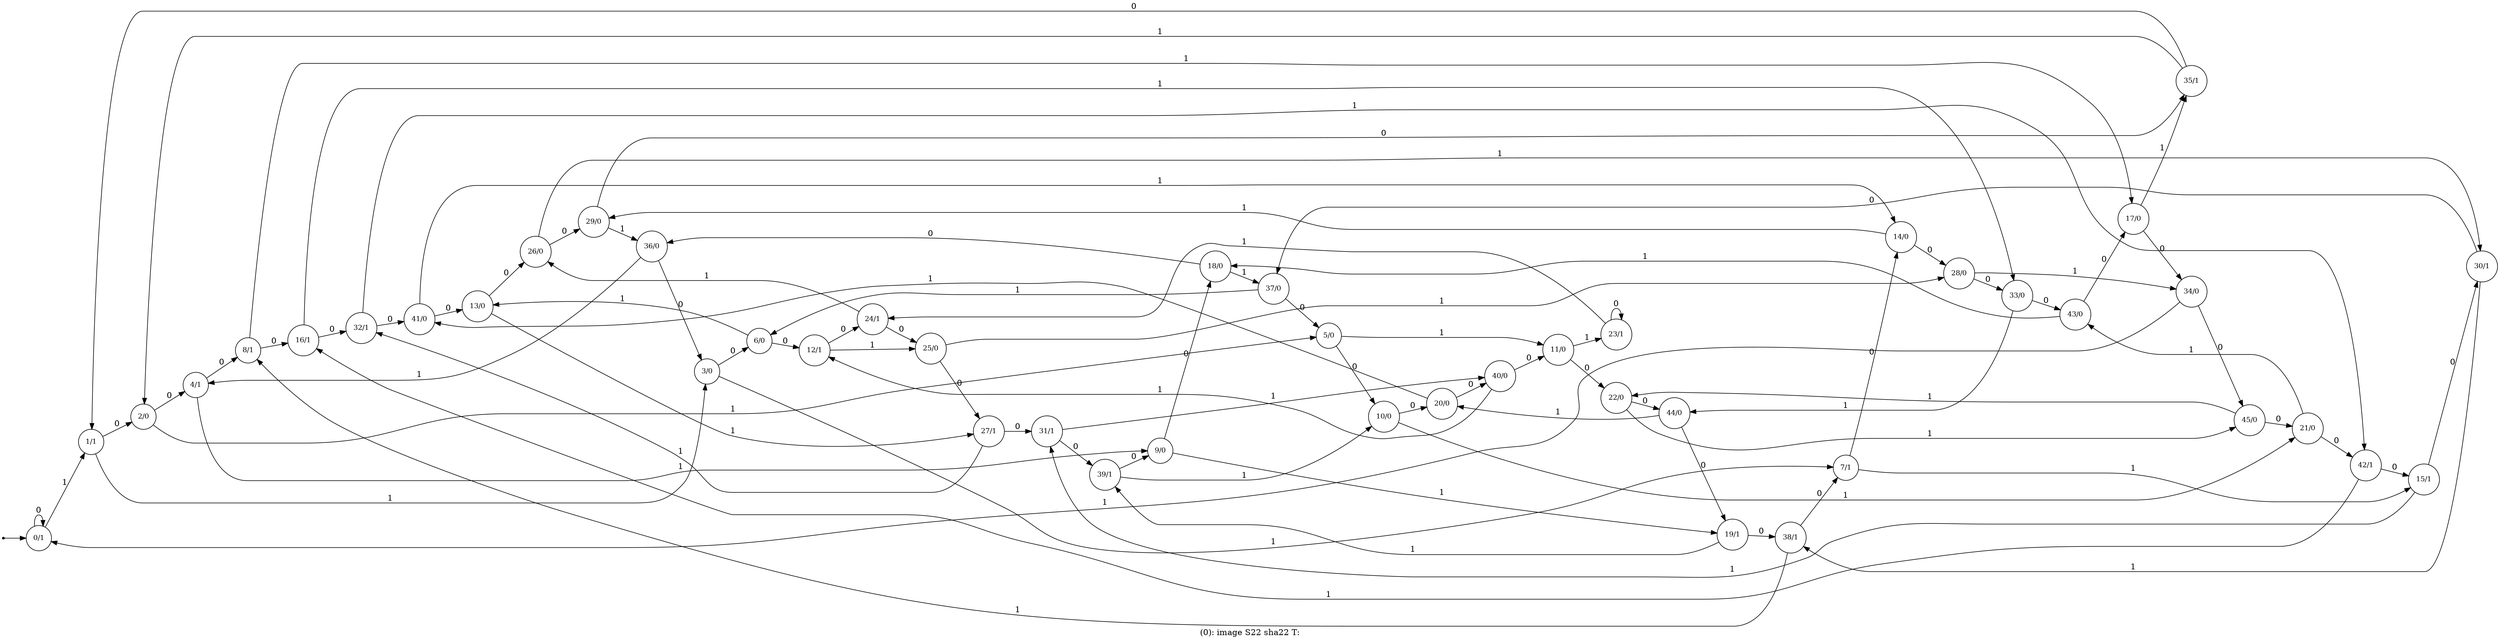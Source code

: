 digraph G {
label = "(0): image S22 sha22 T:";
rankdir = LR;
node [shape = circle, label="0/1", fontsize=12]0;
node [shape = circle, label="1/1", fontsize=12]1;
node [shape = circle, label="2/0", fontsize=12]2;
node [shape = circle, label="3/0", fontsize=12]3;
node [shape = circle, label="4/1", fontsize=12]4;
node [shape = circle, label="5/0", fontsize=12]5;
node [shape = circle, label="6/0", fontsize=12]6;
node [shape = circle, label="7/1", fontsize=12]7;
node [shape = circle, label="8/1", fontsize=12]8;
node [shape = circle, label="9/0", fontsize=12]9;
node [shape = circle, label="10/0", fontsize=12]10;
node [shape = circle, label="11/0", fontsize=12]11;
node [shape = circle, label="12/1", fontsize=12]12;
node [shape = circle, label="13/0", fontsize=12]13;
node [shape = circle, label="14/0", fontsize=12]14;
node [shape = circle, label="15/1", fontsize=12]15;
node [shape = circle, label="16/1", fontsize=12]16;
node [shape = circle, label="17/0", fontsize=12]17;
node [shape = circle, label="18/0", fontsize=12]18;
node [shape = circle, label="19/1", fontsize=12]19;
node [shape = circle, label="20/0", fontsize=12]20;
node [shape = circle, label="21/0", fontsize=12]21;
node [shape = circle, label="22/0", fontsize=12]22;
node [shape = circle, label="23/1", fontsize=12]23;
node [shape = circle, label="24/1", fontsize=12]24;
node [shape = circle, label="25/0", fontsize=12]25;
node [shape = circle, label="26/0", fontsize=12]26;
node [shape = circle, label="27/1", fontsize=12]27;
node [shape = circle, label="28/0", fontsize=12]28;
node [shape = circle, label="29/0", fontsize=12]29;
node [shape = circle, label="30/1", fontsize=12]30;
node [shape = circle, label="31/1", fontsize=12]31;
node [shape = circle, label="32/1", fontsize=12]32;
node [shape = circle, label="33/0", fontsize=12]33;
node [shape = circle, label="34/0", fontsize=12]34;
node [shape = circle, label="35/1", fontsize=12]35;
node [shape = circle, label="36/0", fontsize=12]36;
node [shape = circle, label="37/0", fontsize=12]37;
node [shape = circle, label="38/1", fontsize=12]38;
node [shape = circle, label="39/1", fontsize=12]39;
node [shape = circle, label="40/0", fontsize=12]40;
node [shape = circle, label="41/0", fontsize=12]41;
node [shape = circle, label="42/1", fontsize=12]42;
node [shape = circle, label="43/0", fontsize=12]43;
node [shape = circle, label="44/0", fontsize=12]44;
node [shape = circle, label="45/0", fontsize=12]45;
node [shape = point ]; qi
qi -> 0;
0 -> 0[ label = "0"];
0 -> 1[ label = "1"];
1 -> 2[ label = "0"];
1 -> 3[ label = "1"];
2 -> 4[ label = "0"];
2 -> 5[ label = "1"];
3 -> 6[ label = "0"];
3 -> 7[ label = "1"];
4 -> 8[ label = "0"];
4 -> 9[ label = "1"];
5 -> 10[ label = "0"];
5 -> 11[ label = "1"];
6 -> 12[ label = "0"];
6 -> 13[ label = "1"];
7 -> 14[ label = "0"];
7 -> 15[ label = "1"];
8 -> 16[ label = "0"];
8 -> 17[ label = "1"];
9 -> 18[ label = "0"];
9 -> 19[ label = "1"];
10 -> 20[ label = "0"];
10 -> 21[ label = "1"];
11 -> 22[ label = "0"];
11 -> 23[ label = "1"];
12 -> 24[ label = "0"];
12 -> 25[ label = "1"];
13 -> 26[ label = "0"];
13 -> 27[ label = "1"];
14 -> 28[ label = "0"];
14 -> 29[ label = "1"];
15 -> 30[ label = "0"];
15 -> 31[ label = "1"];
16 -> 32[ label = "0"];
16 -> 33[ label = "1"];
17 -> 34[ label = "0"];
17 -> 35[ label = "1"];
18 -> 36[ label = "0"];
18 -> 37[ label = "1"];
19 -> 38[ label = "0"];
19 -> 39[ label = "1"];
20 -> 40[ label = "0"];
20 -> 41[ label = "1"];
21 -> 42[ label = "0"];
21 -> 43[ label = "1"];
22 -> 44[ label = "0"];
22 -> 45[ label = "1"];
23 -> 23[ label = "0"];
23 -> 24[ label = "1"];
24 -> 25[ label = "0"];
24 -> 26[ label = "1"];
25 -> 27[ label = "0"];
25 -> 28[ label = "1"];
26 -> 29[ label = "0"];
26 -> 30[ label = "1"];
27 -> 31[ label = "0"];
27 -> 32[ label = "1"];
28 -> 33[ label = "0"];
28 -> 34[ label = "1"];
29 -> 35[ label = "0"];
29 -> 36[ label = "1"];
30 -> 37[ label = "0"];
30 -> 38[ label = "1"];
31 -> 39[ label = "0"];
31 -> 40[ label = "1"];
32 -> 41[ label = "0"];
32 -> 42[ label = "1"];
33 -> 43[ label = "0"];
33 -> 44[ label = "1"];
34 -> 0[ label = "1"];
34 -> 45[ label = "0"];
35 -> 1[ label = "0"];
35 -> 2[ label = "1"];
36 -> 3[ label = "0"];
36 -> 4[ label = "1"];
37 -> 5[ label = "0"];
37 -> 6[ label = "1"];
38 -> 7[ label = "0"];
38 -> 8[ label = "1"];
39 -> 9[ label = "0"];
39 -> 10[ label = "1"];
40 -> 11[ label = "0"];
40 -> 12[ label = "1"];
41 -> 13[ label = "0"];
41 -> 14[ label = "1"];
42 -> 15[ label = "0"];
42 -> 16[ label = "1"];
43 -> 17[ label = "0"];
43 -> 18[ label = "1"];
44 -> 19[ label = "0"];
44 -> 20[ label = "1"];
45 -> 21[ label = "0"];
45 -> 22[ label = "1"];
}
